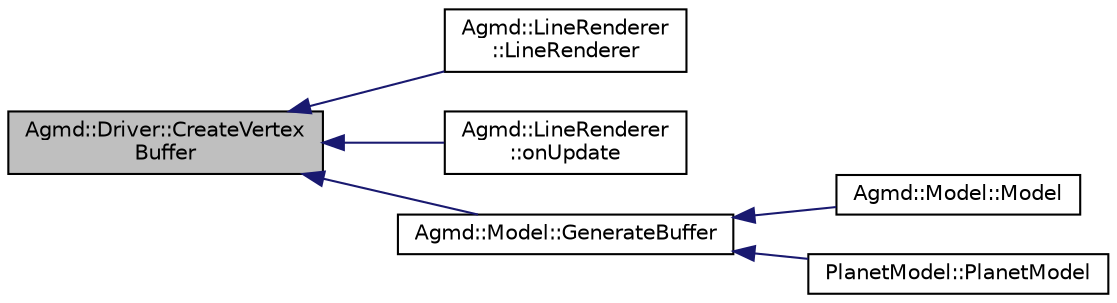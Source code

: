 digraph "Agmd::Driver::CreateVertexBuffer"
{
  edge [fontname="Helvetica",fontsize="10",labelfontname="Helvetica",labelfontsize="10"];
  node [fontname="Helvetica",fontsize="10",shape=record];
  rankdir="LR";
  Node1 [label="Agmd::Driver::CreateVertex\lBuffer",height=0.2,width=0.4,color="black", fillcolor="grey75", style="filled" fontcolor="black"];
  Node1 -> Node2 [dir="back",color="midnightblue",fontsize="10",style="solid"];
  Node2 [label="Agmd::LineRenderer\l::LineRenderer",height=0.2,width=0.4,color="black", fillcolor="white", style="filled",URL="$class_agmd_1_1_line_renderer.html#a9e325ddbe279157e0082388130d4ec06"];
  Node1 -> Node3 [dir="back",color="midnightblue",fontsize="10",style="solid"];
  Node3 [label="Agmd::LineRenderer\l::onUpdate",height=0.2,width=0.4,color="black", fillcolor="white", style="filled",URL="$class_agmd_1_1_line_renderer.html#a15870f58e43918b31fc3be61b6b3e825"];
  Node1 -> Node4 [dir="back",color="midnightblue",fontsize="10",style="solid"];
  Node4 [label="Agmd::Model::GenerateBuffer",height=0.2,width=0.4,color="black", fillcolor="white", style="filled",URL="$class_agmd_1_1_model.html#a9f0869f94681218253c5f755d9c896e9"];
  Node4 -> Node5 [dir="back",color="midnightblue",fontsize="10",style="solid"];
  Node5 [label="Agmd::Model::Model",height=0.2,width=0.4,color="black", fillcolor="white", style="filled",URL="$class_agmd_1_1_model.html#a3c7f49f7dfc4f67ccd7915cbadf78b36"];
  Node4 -> Node6 [dir="back",color="midnightblue",fontsize="10",style="solid"];
  Node6 [label="PlanetModel::PlanetModel",height=0.2,width=0.4,color="black", fillcolor="white", style="filled",URL="$class_planet_model.html#aaa2a2b0dbc90840709413d285f69d44e"];
}
